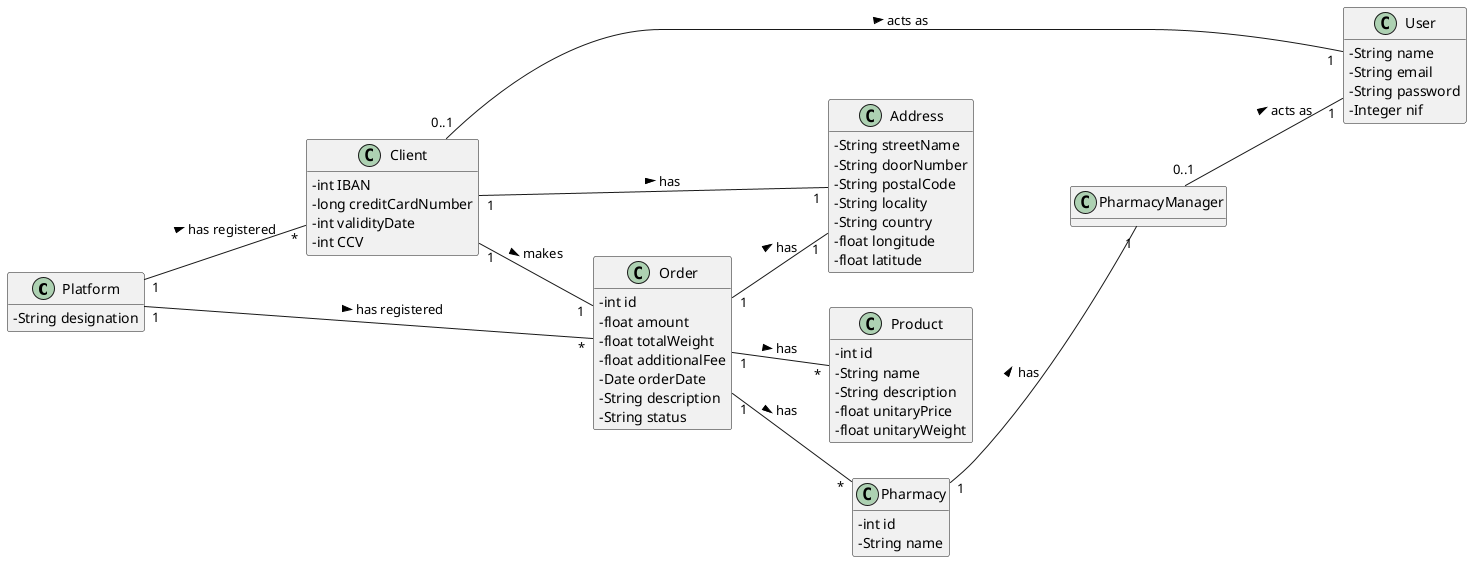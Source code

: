 @startuml
skinparam classAttributeIconSize 0
hide methods
left to right direction

class Platform {
-   String designation
}
class Client{
-   int IBAN
-   long creditCardNumber
-   int validityDate
-   int CCV
}

class User{
-   String name
-   String email
-   String password
-   Integer nif
}

class Address{
-   String streetName
-   String doorNumber
-   String postalCode
-   String locality
-   String country
-   float longitude
-   float latitude
}

class Order{
-   int id
-   float amount
-   float totalWeight
-   float additionalFee
-   Date orderDate
-   String description
-   String status
}

class Product{
-   int id
-   String name
-   String description
-   float unitaryPrice
-   float unitaryWeight
}

class Pharmacy{
-   int id
-   String name
}

class PharmacyManager{
}

Platform "1" -- "*" Client : has registered >
Platform "1" -- "*" Order : has registered >
Order "1" -- "*" Product : has >
Order "1" -- "*" Pharmacy : has >
Client "0..1" -- "1" User: acts as >
Client "1" -- "1" Order : makes >
Client "1" -- "1" Address : has >
Order "1" -- "1" Address : has >
PharmacyManager "0..1" -- "1" User: acts as >
Pharmacy "1" -- "1" PharmacyManager : has >
@enduml
